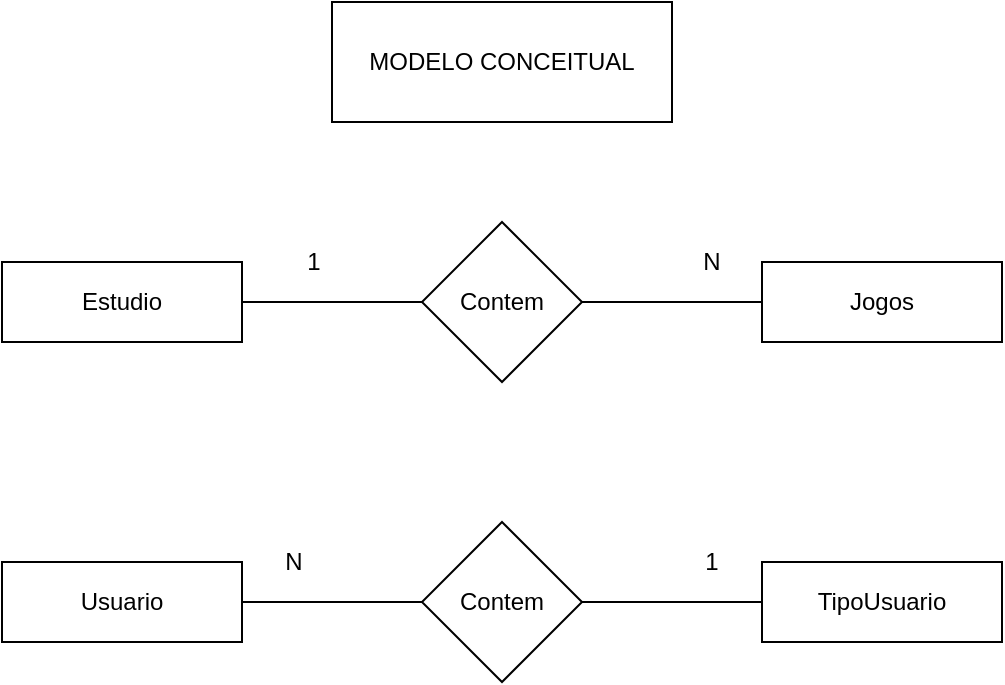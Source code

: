 <mxfile version="12.8.1" type="device" pages="2"><diagram id="ZcJuh5vSuJ6lvXVUZwwV" name="ModeloConceitual"><mxGraphModel dx="1038" dy="548" grid="1" gridSize="10" guides="1" tooltips="1" connect="1" arrows="1" fold="1" page="1" pageScale="1" pageWidth="827" pageHeight="1169" math="0" shadow="0"><root><mxCell id="0"/><mxCell id="1" parent="0"/><mxCell id="_t_Dr23UnCIWXklu2qWw-1" value="Estudio" style="rounded=0;whiteSpace=wrap;html=1;" vertex="1" parent="1"><mxGeometry x="164" y="140" width="120" height="40" as="geometry"/></mxCell><mxCell id="_t_Dr23UnCIWXklu2qWw-2" value="Contem" style="rhombus;whiteSpace=wrap;html=1;" vertex="1" parent="1"><mxGeometry x="374" y="120" width="80" height="80" as="geometry"/></mxCell><mxCell id="_t_Dr23UnCIWXklu2qWw-3" value="Jogos" style="rounded=0;whiteSpace=wrap;html=1;" vertex="1" parent="1"><mxGeometry x="544" y="140" width="120" height="40" as="geometry"/></mxCell><mxCell id="_t_Dr23UnCIWXklu2qWw-4" value="TipoUsuario" style="rounded=0;whiteSpace=wrap;html=1;" vertex="1" parent="1"><mxGeometry x="544" y="290" width="120" height="40" as="geometry"/></mxCell><mxCell id="_t_Dr23UnCIWXklu2qWw-5" value="Contem" style="rhombus;whiteSpace=wrap;html=1;" vertex="1" parent="1"><mxGeometry x="374" y="270" width="80" height="80" as="geometry"/></mxCell><mxCell id="_t_Dr23UnCIWXklu2qWw-6" value="Usuario" style="rounded=0;whiteSpace=wrap;html=1;" vertex="1" parent="1"><mxGeometry x="164" y="290" width="120" height="40" as="geometry"/></mxCell><mxCell id="_t_Dr23UnCIWXklu2qWw-7" value="" style="endArrow=none;html=1;entryX=0;entryY=0.5;entryDx=0;entryDy=0;exitX=1;exitY=0.5;exitDx=0;exitDy=0;" edge="1" parent="1" source="_t_Dr23UnCIWXklu2qWw-1" target="_t_Dr23UnCIWXklu2qWw-2"><mxGeometry width="50" height="50" relative="1" as="geometry"><mxPoint x="294" y="240" as="sourcePoint"/><mxPoint x="344" y="190" as="targetPoint"/></mxGeometry></mxCell><mxCell id="_t_Dr23UnCIWXklu2qWw-8" value="" style="endArrow=none;html=1;entryX=0;entryY=0.5;entryDx=0;entryDy=0;exitX=1;exitY=0.5;exitDx=0;exitDy=0;" edge="1" parent="1" source="_t_Dr23UnCIWXklu2qWw-2" target="_t_Dr23UnCIWXklu2qWw-3"><mxGeometry width="50" height="50" relative="1" as="geometry"><mxPoint x="414" y="280" as="sourcePoint"/><mxPoint x="464" y="230" as="targetPoint"/></mxGeometry></mxCell><mxCell id="_t_Dr23UnCIWXklu2qWw-9" value="" style="endArrow=none;html=1;exitX=1;exitY=0.5;exitDx=0;exitDy=0;entryX=0;entryY=0.5;entryDx=0;entryDy=0;" edge="1" parent="1" source="_t_Dr23UnCIWXklu2qWw-6" target="_t_Dr23UnCIWXklu2qWw-5"><mxGeometry width="50" height="50" relative="1" as="geometry"><mxPoint x="334" y="310" as="sourcePoint"/><mxPoint x="384" y="260" as="targetPoint"/></mxGeometry></mxCell><mxCell id="_t_Dr23UnCIWXklu2qWw-10" value="" style="endArrow=none;html=1;exitX=1;exitY=0.5;exitDx=0;exitDy=0;entryX=0;entryY=0.5;entryDx=0;entryDy=0;" edge="1" parent="1" source="_t_Dr23UnCIWXklu2qWw-5" target="_t_Dr23UnCIWXklu2qWw-4"><mxGeometry width="50" height="50" relative="1" as="geometry"><mxPoint x="504" y="320" as="sourcePoint"/><mxPoint x="554" y="270" as="targetPoint"/></mxGeometry></mxCell><mxCell id="_t_Dr23UnCIWXklu2qWw-11" value="MODELO CONCEITUAL" style="rounded=0;whiteSpace=wrap;html=1;" vertex="1" parent="1"><mxGeometry x="329" y="10" width="170" height="60" as="geometry"/></mxCell><mxCell id="mDU4VqkGlA63IIJNvolP-1" value="1" style="text;html=1;strokeColor=none;fillColor=none;align=center;verticalAlign=middle;whiteSpace=wrap;rounded=0;" vertex="1" parent="1"><mxGeometry x="300" y="130" width="40" height="20" as="geometry"/></mxCell><mxCell id="mDU4VqkGlA63IIJNvolP-2" value="N" style="text;html=1;strokeColor=none;fillColor=none;align=center;verticalAlign=middle;whiteSpace=wrap;rounded=0;" vertex="1" parent="1"><mxGeometry x="499" y="130" width="40" height="20" as="geometry"/></mxCell><mxCell id="mDU4VqkGlA63IIJNvolP-3" value="N" style="text;html=1;strokeColor=none;fillColor=none;align=center;verticalAlign=middle;whiteSpace=wrap;rounded=0;" vertex="1" parent="1"><mxGeometry x="290" y="280" width="40" height="20" as="geometry"/></mxCell><mxCell id="mDU4VqkGlA63IIJNvolP-4" value="1" style="text;html=1;strokeColor=none;fillColor=none;align=center;verticalAlign=middle;whiteSpace=wrap;rounded=0;" vertex="1" parent="1"><mxGeometry x="499" y="280" width="40" height="20" as="geometry"/></mxCell></root></mxGraphModel></diagram><diagram id="Lu1WiL4n-eqlbvsRlDTt" name="ModeloLogico"><mxGraphModel dx="1038" dy="499" grid="1" gridSize="10" guides="1" tooltips="1" connect="1" arrows="1" fold="1" page="1" pageScale="1" pageWidth="827" pageHeight="1169" math="0" shadow="0"><root><mxCell id="HZostpJaHcOhWl6ujA5M-0"/><mxCell id="HZostpJaHcOhWl6ujA5M-1" parent="HZostpJaHcOhWl6ujA5M-0"/><mxCell id="HZostpJaHcOhWl6ujA5M-2" value="TipoUsuario" style="swimlane;fontStyle=0;childLayout=stackLayout;horizontal=1;startSize=26;fillColor=#e0e0e0;horizontalStack=0;resizeParent=1;resizeParentMax=0;resizeLast=0;collapsible=1;marginBottom=0;swimlaneFillColor=#ffffff;align=center;fontSize=14;" vertex="1" parent="HZostpJaHcOhWl6ujA5M-1"><mxGeometry x="190" y="120" width="160" height="92" as="geometry"/></mxCell><mxCell id="HZostpJaHcOhWl6ujA5M-3" value="IdTipoUsuario (int)" style="shape=partialRectangle;top=0;left=0;right=0;bottom=1;align=left;verticalAlign=middle;fillColor=none;spacingLeft=34;spacingRight=4;overflow=hidden;rotatable=0;points=[[0,0.5],[1,0.5]];portConstraint=eastwest;dropTarget=0;fontStyle=5;fontSize=12;" vertex="1" parent="HZostpJaHcOhWl6ujA5M-2"><mxGeometry y="26" width="160" height="30" as="geometry"/></mxCell><mxCell id="HZostpJaHcOhWl6ujA5M-4" value="PK" style="shape=partialRectangle;top=0;left=0;bottom=0;fillColor=none;align=left;verticalAlign=middle;spacingLeft=4;spacingRight=4;overflow=hidden;rotatable=0;points=[];portConstraint=eastwest;part=1;fontSize=12;" vertex="1" connectable="0" parent="HZostpJaHcOhWl6ujA5M-3"><mxGeometry width="30" height="30" as="geometry"/></mxCell><mxCell id="HZostpJaHcOhWl6ujA5M-5" value="Titulo (varchar)" style="shape=partialRectangle;top=0;left=0;right=0;bottom=0;align=left;verticalAlign=top;fillColor=none;spacingLeft=34;spacingRight=4;overflow=hidden;rotatable=0;points=[[0,0.5],[1,0.5]];portConstraint=eastwest;dropTarget=0;fontSize=12;" vertex="1" parent="HZostpJaHcOhWl6ujA5M-2"><mxGeometry y="56" width="160" height="26" as="geometry"/></mxCell><mxCell id="HZostpJaHcOhWl6ujA5M-6" value="" style="shape=partialRectangle;top=0;left=0;bottom=0;fillColor=none;align=left;verticalAlign=top;spacingLeft=4;spacingRight=4;overflow=hidden;rotatable=0;points=[];portConstraint=eastwest;part=1;fontSize=12;" vertex="1" connectable="0" parent="HZostpJaHcOhWl6ujA5M-5"><mxGeometry width="30" height="26" as="geometry"/></mxCell><mxCell id="HZostpJaHcOhWl6ujA5M-11" value="" style="shape=partialRectangle;top=0;left=0;right=0;bottom=0;align=left;verticalAlign=top;fillColor=none;spacingLeft=34;spacingRight=4;overflow=hidden;rotatable=0;points=[[0,0.5],[1,0.5]];portConstraint=eastwest;dropTarget=0;fontSize=12;" vertex="1" parent="HZostpJaHcOhWl6ujA5M-2"><mxGeometry y="82" width="160" height="10" as="geometry"/></mxCell><mxCell id="HZostpJaHcOhWl6ujA5M-12" value="" style="shape=partialRectangle;top=0;left=0;bottom=0;fillColor=none;align=left;verticalAlign=top;spacingLeft=4;spacingRight=4;overflow=hidden;rotatable=0;points=[];portConstraint=eastwest;part=1;fontSize=12;" vertex="1" connectable="0" parent="HZostpJaHcOhWl6ujA5M-11"><mxGeometry width="30" height="10" as="geometry"/></mxCell><mxCell id="HZostpJaHcOhWl6ujA5M-13" value="Jogos" style="swimlane;fontStyle=0;childLayout=stackLayout;horizontal=1;startSize=26;fillColor=#e0e0e0;horizontalStack=0;resizeParent=1;resizeParentMax=0;resizeLast=0;collapsible=1;marginBottom=0;swimlaneFillColor=#ffffff;align=center;fontSize=14;" vertex="1" parent="HZostpJaHcOhWl6ujA5M-1"><mxGeometry x="430" y="290" width="220" height="190" as="geometry"/></mxCell><mxCell id="HZostpJaHcOhWl6ujA5M-14" value="IdJogos (int)" style="shape=partialRectangle;top=0;left=0;right=0;bottom=0;align=left;verticalAlign=middle;fillColor=none;spacingLeft=60;spacingRight=4;overflow=hidden;rotatable=0;points=[[0,0.5],[1,0.5]];portConstraint=eastwest;dropTarget=0;fontStyle=5;fontSize=12;" vertex="1" parent="HZostpJaHcOhWl6ujA5M-13"><mxGeometry y="26" width="220" height="30" as="geometry"/></mxCell><mxCell id="HZostpJaHcOhWl6ujA5M-15" value="PK" style="shape=partialRectangle;fontStyle=1;top=0;left=0;bottom=0;fillColor=none;align=left;verticalAlign=middle;spacingLeft=4;spacingRight=4;overflow=hidden;rotatable=0;points=[];portConstraint=eastwest;part=1;fontSize=12;" vertex="1" connectable="0" parent="HZostpJaHcOhWl6ujA5M-14"><mxGeometry width="56" height="30" as="geometry"/></mxCell><mxCell id="HZostpJaHcOhWl6ujA5M-16" value="Id_Estudio (int)" style="shape=partialRectangle;top=0;left=0;right=0;bottom=1;align=left;verticalAlign=middle;fillColor=none;spacingLeft=60;spacingRight=4;overflow=hidden;rotatable=0;points=[[0,0.5],[1,0.5]];portConstraint=eastwest;dropTarget=0;fontStyle=5;fontSize=12;" vertex="1" parent="HZostpJaHcOhWl6ujA5M-13"><mxGeometry y="56" width="220" height="30" as="geometry"/></mxCell><mxCell id="HZostpJaHcOhWl6ujA5M-17" value="FK1" style="shape=partialRectangle;fontStyle=1;top=0;left=0;bottom=0;fillColor=none;align=left;verticalAlign=middle;spacingLeft=4;spacingRight=4;overflow=hidden;rotatable=0;points=[];portConstraint=eastwest;part=1;fontSize=12;" vertex="1" connectable="0" parent="HZostpJaHcOhWl6ujA5M-16"><mxGeometry width="56" height="30" as="geometry"/></mxCell><mxCell id="HZostpJaHcOhWl6ujA5M-18" value="NomeJogo (varchar)" style="shape=partialRectangle;top=0;left=0;right=0;bottom=0;align=left;verticalAlign=top;fillColor=none;spacingLeft=60;spacingRight=4;overflow=hidden;rotatable=0;points=[[0,0.5],[1,0.5]];portConstraint=eastwest;dropTarget=0;fontSize=12;" vertex="1" parent="HZostpJaHcOhWl6ujA5M-13"><mxGeometry y="86" width="220" height="26" as="geometry"/></mxCell><mxCell id="HZostpJaHcOhWl6ujA5M-19" value="" style="shape=partialRectangle;top=0;left=0;bottom=0;fillColor=none;align=left;verticalAlign=top;spacingLeft=4;spacingRight=4;overflow=hidden;rotatable=0;points=[];portConstraint=eastwest;part=1;fontSize=12;" vertex="1" connectable="0" parent="HZostpJaHcOhWl6ujA5M-18"><mxGeometry width="56" height="26" as="geometry"/></mxCell><mxCell id="HZostpJaHcOhWl6ujA5M-38" value="Descricao (varchar)&#10;" style="shape=partialRectangle;top=0;left=0;right=0;bottom=0;align=left;verticalAlign=top;fillColor=none;spacingLeft=60;spacingRight=4;overflow=hidden;rotatable=0;points=[[0,0.5],[1,0.5]];portConstraint=eastwest;dropTarget=0;fontSize=12;" vertex="1" parent="HZostpJaHcOhWl6ujA5M-13"><mxGeometry y="112" width="220" height="26" as="geometry"/></mxCell><mxCell id="HZostpJaHcOhWl6ujA5M-39" value="" style="shape=partialRectangle;top=0;left=0;bottom=0;fillColor=none;align=left;verticalAlign=top;spacingLeft=4;spacingRight=4;overflow=hidden;rotatable=0;points=[];portConstraint=eastwest;part=1;fontSize=12;" vertex="1" connectable="0" parent="HZostpJaHcOhWl6ujA5M-38"><mxGeometry width="56" height="26" as="geometry"/></mxCell><mxCell id="HZostpJaHcOhWl6ujA5M-40" value="DataLancamento (datetime)" style="shape=partialRectangle;top=0;left=0;right=0;bottom=0;align=left;verticalAlign=top;fillColor=none;spacingLeft=60;spacingRight=4;overflow=hidden;rotatable=0;points=[[0,0.5],[1,0.5]];portConstraint=eastwest;dropTarget=0;fontSize=12;" vertex="1" parent="HZostpJaHcOhWl6ujA5M-13"><mxGeometry y="138" width="220" height="26" as="geometry"/></mxCell><mxCell id="HZostpJaHcOhWl6ujA5M-41" value="" style="shape=partialRectangle;top=0;left=0;bottom=0;fillColor=none;align=left;verticalAlign=top;spacingLeft=4;spacingRight=4;overflow=hidden;rotatable=0;points=[];portConstraint=eastwest;part=1;fontSize=12;" vertex="1" connectable="0" parent="HZostpJaHcOhWl6ujA5M-40"><mxGeometry width="56" height="26" as="geometry"/></mxCell><mxCell id="HZostpJaHcOhWl6ujA5M-42" value="Valor (real)" style="shape=partialRectangle;top=0;left=0;right=0;bottom=0;align=left;verticalAlign=top;fillColor=none;spacingLeft=60;spacingRight=4;overflow=hidden;rotatable=0;points=[[0,0.5],[1,0.5]];portConstraint=eastwest;dropTarget=0;fontSize=12;" vertex="1" parent="HZostpJaHcOhWl6ujA5M-13"><mxGeometry y="164" width="220" height="26" as="geometry"/></mxCell><mxCell id="HZostpJaHcOhWl6ujA5M-43" value="" style="shape=partialRectangle;top=0;left=0;bottom=0;fillColor=none;align=left;verticalAlign=top;spacingLeft=4;spacingRight=4;overflow=hidden;rotatable=0;points=[];portConstraint=eastwest;part=1;fontSize=12;" vertex="1" connectable="0" parent="HZostpJaHcOhWl6ujA5M-42"><mxGeometry width="56" height="26" as="geometry"/></mxCell><mxCell id="HZostpJaHcOhWl6ujA5M-20" value="Estudio" style="swimlane;fontStyle=0;childLayout=stackLayout;horizontal=1;startSize=26;fillColor=#e0e0e0;horizontalStack=0;resizeParent=1;resizeParentMax=0;resizeLast=0;collapsible=1;marginBottom=0;swimlaneFillColor=#ffffff;align=center;fontSize=14;" vertex="1" parent="HZostpJaHcOhWl6ujA5M-1"><mxGeometry x="190" y="290" width="170" height="92" as="geometry"/></mxCell><mxCell id="HZostpJaHcOhWl6ujA5M-21" value="IdEstudio (int)" style="shape=partialRectangle;top=0;left=0;right=0;bottom=1;align=left;verticalAlign=middle;fillColor=none;spacingLeft=34;spacingRight=4;overflow=hidden;rotatable=0;points=[[0,0.5],[1,0.5]];portConstraint=eastwest;dropTarget=0;fontStyle=5;fontSize=12;" vertex="1" parent="HZostpJaHcOhWl6ujA5M-20"><mxGeometry y="26" width="170" height="30" as="geometry"/></mxCell><mxCell id="HZostpJaHcOhWl6ujA5M-22" value="PK" style="shape=partialRectangle;top=0;left=0;bottom=0;fillColor=none;align=left;verticalAlign=middle;spacingLeft=4;spacingRight=4;overflow=hidden;rotatable=0;points=[];portConstraint=eastwest;part=1;fontSize=12;" vertex="1" connectable="0" parent="HZostpJaHcOhWl6ujA5M-21"><mxGeometry width="30" height="30" as="geometry"/></mxCell><mxCell id="HZostpJaHcOhWl6ujA5M-23" value="NomeEstudio (varchar)" style="shape=partialRectangle;top=0;left=0;right=0;bottom=0;align=left;verticalAlign=top;fillColor=none;spacingLeft=34;spacingRight=4;overflow=hidden;rotatable=0;points=[[0,0.5],[1,0.5]];portConstraint=eastwest;dropTarget=0;fontSize=12;" vertex="1" parent="HZostpJaHcOhWl6ujA5M-20"><mxGeometry y="56" width="170" height="26" as="geometry"/></mxCell><mxCell id="HZostpJaHcOhWl6ujA5M-24" value="" style="shape=partialRectangle;top=0;left=0;bottom=0;fillColor=none;align=left;verticalAlign=top;spacingLeft=4;spacingRight=4;overflow=hidden;rotatable=0;points=[];portConstraint=eastwest;part=1;fontSize=12;" vertex="1" connectable="0" parent="HZostpJaHcOhWl6ujA5M-23"><mxGeometry width="30" height="26" as="geometry"/></mxCell><mxCell id="HZostpJaHcOhWl6ujA5M-29" value="" style="shape=partialRectangle;top=0;left=0;right=0;bottom=0;align=left;verticalAlign=top;fillColor=none;spacingLeft=34;spacingRight=4;overflow=hidden;rotatable=0;points=[[0,0.5],[1,0.5]];portConstraint=eastwest;dropTarget=0;fontSize=12;" vertex="1" parent="HZostpJaHcOhWl6ujA5M-20"><mxGeometry y="82" width="170" height="10" as="geometry"/></mxCell><mxCell id="HZostpJaHcOhWl6ujA5M-30" value="" style="shape=partialRectangle;top=0;left=0;bottom=0;fillColor=none;align=left;verticalAlign=top;spacingLeft=4;spacingRight=4;overflow=hidden;rotatable=0;points=[];portConstraint=eastwest;part=1;fontSize=12;" vertex="1" connectable="0" parent="HZostpJaHcOhWl6ujA5M-29"><mxGeometry width="30" height="10" as="geometry"/></mxCell><mxCell id="HZostpJaHcOhWl6ujA5M-31" value="Usuarios" style="swimlane;fontStyle=0;childLayout=stackLayout;horizontal=1;startSize=26;fillColor=#e0e0e0;horizontalStack=0;resizeParent=1;resizeParentMax=0;resizeLast=0;collapsible=1;marginBottom=0;swimlaneFillColor=#ffffff;align=center;fontSize=14;" vertex="1" parent="HZostpJaHcOhWl6ujA5M-1"><mxGeometry x="430" y="120" width="180" height="142" as="geometry"/></mxCell><mxCell id="HZostpJaHcOhWl6ujA5M-32" value="IdUsuario (int)" style="shape=partialRectangle;top=0;left=0;right=0;bottom=0;align=left;verticalAlign=middle;fillColor=none;spacingLeft=60;spacingRight=4;overflow=hidden;rotatable=0;points=[[0,0.5],[1,0.5]];portConstraint=eastwest;dropTarget=0;fontStyle=5;fontSize=12;" vertex="1" parent="HZostpJaHcOhWl6ujA5M-31"><mxGeometry y="26" width="180" height="30" as="geometry"/></mxCell><mxCell id="HZostpJaHcOhWl6ujA5M-33" value="PK" style="shape=partialRectangle;fontStyle=1;top=0;left=0;bottom=0;fillColor=none;align=left;verticalAlign=middle;spacingLeft=4;spacingRight=4;overflow=hidden;rotatable=0;points=[];portConstraint=eastwest;part=1;fontSize=12;" vertex="1" connectable="0" parent="HZostpJaHcOhWl6ujA5M-32"><mxGeometry width="56" height="30" as="geometry"/></mxCell><mxCell id="HZostpJaHcOhWl6ujA5M-34" value="IdTipoUsuario (int)" style="shape=partialRectangle;top=0;left=0;right=0;bottom=1;align=left;verticalAlign=middle;fillColor=none;spacingLeft=60;spacingRight=4;overflow=hidden;rotatable=0;points=[[0,0.5],[1,0.5]];portConstraint=eastwest;dropTarget=0;fontStyle=5;fontSize=12;" vertex="1" parent="HZostpJaHcOhWl6ujA5M-31"><mxGeometry y="56" width="180" height="34" as="geometry"/></mxCell><mxCell id="HZostpJaHcOhWl6ujA5M-35" value="FK1" style="shape=partialRectangle;fontStyle=1;top=0;left=0;bottom=0;fillColor=none;align=left;verticalAlign=middle;spacingLeft=4;spacingRight=4;overflow=hidden;rotatable=0;points=[];portConstraint=eastwest;part=1;fontSize=12;" vertex="1" connectable="0" parent="HZostpJaHcOhWl6ujA5M-34"><mxGeometry width="56" height="34" as="geometry"/></mxCell><mxCell id="HZostpJaHcOhWl6ujA5M-36" value="Email (varchar)" style="shape=partialRectangle;top=0;left=0;right=0;bottom=0;align=left;verticalAlign=top;fillColor=none;spacingLeft=60;spacingRight=4;overflow=hidden;rotatable=0;points=[[0,0.5],[1,0.5]];portConstraint=eastwest;dropTarget=0;fontSize=12;" vertex="1" parent="HZostpJaHcOhWl6ujA5M-31"><mxGeometry y="90" width="180" height="26" as="geometry"/></mxCell><mxCell id="HZostpJaHcOhWl6ujA5M-37" value="" style="shape=partialRectangle;top=0;left=0;bottom=0;fillColor=none;align=left;verticalAlign=top;spacingLeft=4;spacingRight=4;overflow=hidden;rotatable=0;points=[];portConstraint=eastwest;part=1;fontSize=12;" vertex="1" connectable="0" parent="HZostpJaHcOhWl6ujA5M-36"><mxGeometry width="56" height="26" as="geometry"/></mxCell><mxCell id="HZostpJaHcOhWl6ujA5M-46" value="Senha (varchar)" style="shape=partialRectangle;top=0;left=0;right=0;bottom=0;align=left;verticalAlign=top;fillColor=none;spacingLeft=60;spacingRight=4;overflow=hidden;rotatable=0;points=[[0,0.5],[1,0.5]];portConstraint=eastwest;dropTarget=0;fontSize=12;" vertex="1" parent="HZostpJaHcOhWl6ujA5M-31"><mxGeometry y="116" width="180" height="26" as="geometry"/></mxCell><mxCell id="HZostpJaHcOhWl6ujA5M-47" value="" style="shape=partialRectangle;top=0;left=0;bottom=0;fillColor=none;align=left;verticalAlign=top;spacingLeft=4;spacingRight=4;overflow=hidden;rotatable=0;points=[];portConstraint=eastwest;part=1;fontSize=12;" vertex="1" connectable="0" parent="HZostpJaHcOhWl6ujA5M-46"><mxGeometry width="56" height="26" as="geometry"/></mxCell><mxCell id="om_zE_d90kLiDAnmIoqe-0" value="" style="edgeStyle=entityRelationEdgeStyle;fontSize=12;html=1;endArrow=ERoneToMany;exitX=1;exitY=0.5;exitDx=0;exitDy=0;entryX=0;entryY=0.5;entryDx=0;entryDy=0;" edge="1" parent="HZostpJaHcOhWl6ujA5M-1" source="HZostpJaHcOhWl6ujA5M-21" target="HZostpJaHcOhWl6ujA5M-16"><mxGeometry width="100" height="100" relative="1" as="geometry"><mxPoint x="420" y="340" as="sourcePoint"/><mxPoint x="520" y="240" as="targetPoint"/></mxGeometry></mxCell><mxCell id="x_BaoH8SPXTy4SS-N8w_-0" value="" style="edgeStyle=entityRelationEdgeStyle;fontSize=12;html=1;endArrow=ERoneToMany;entryX=0;entryY=0.5;entryDx=0;entryDy=0;exitX=1;exitY=0.5;exitDx=0;exitDy=0;" edge="1" parent="HZostpJaHcOhWl6ujA5M-1" source="HZostpJaHcOhWl6ujA5M-3" target="HZostpJaHcOhWl6ujA5M-34"><mxGeometry width="100" height="100" relative="1" as="geometry"><mxPoint x="160" y="330" as="sourcePoint"/><mxPoint x="260" y="230" as="targetPoint"/></mxGeometry></mxCell><mxCell id="qruW0TzJeZSB_SUZejme-0" value="MODELO LOGICO" style="rounded=0;whiteSpace=wrap;html=1;" vertex="1" parent="HZostpJaHcOhWl6ujA5M-1"><mxGeometry x="340" y="20" width="140" height="60" as="geometry"/></mxCell></root></mxGraphModel></diagram></mxfile>